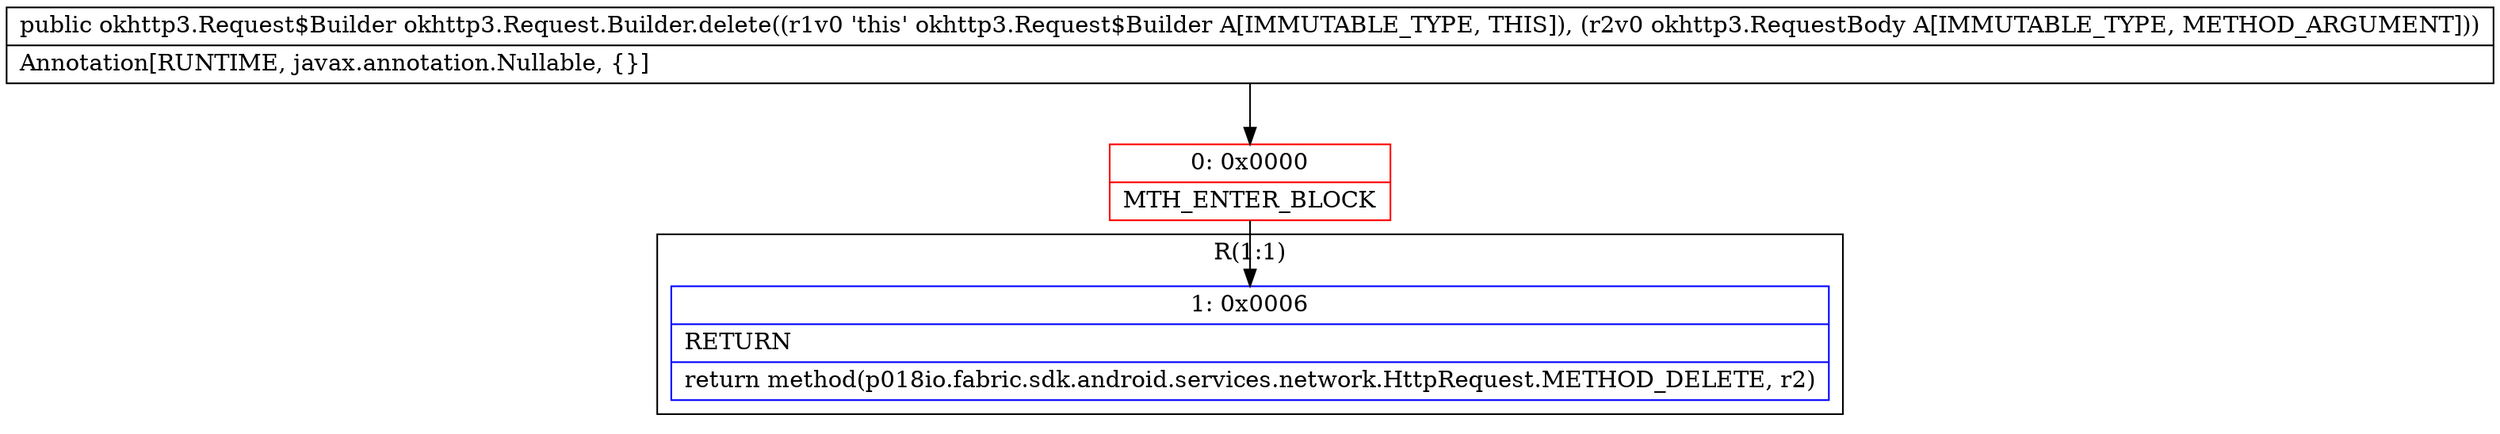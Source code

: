 digraph "CFG forokhttp3.Request.Builder.delete(Lokhttp3\/RequestBody;)Lokhttp3\/Request$Builder;" {
subgraph cluster_Region_948811123 {
label = "R(1:1)";
node [shape=record,color=blue];
Node_1 [shape=record,label="{1\:\ 0x0006|RETURN\l|return method(p018io.fabric.sdk.android.services.network.HttpRequest.METHOD_DELETE, r2)\l}"];
}
Node_0 [shape=record,color=red,label="{0\:\ 0x0000|MTH_ENTER_BLOCK\l}"];
MethodNode[shape=record,label="{public okhttp3.Request$Builder okhttp3.Request.Builder.delete((r1v0 'this' okhttp3.Request$Builder A[IMMUTABLE_TYPE, THIS]), (r2v0 okhttp3.RequestBody A[IMMUTABLE_TYPE, METHOD_ARGUMENT]))  | Annotation[RUNTIME, javax.annotation.Nullable, \{\}]\l}"];
MethodNode -> Node_0;
Node_0 -> Node_1;
}

